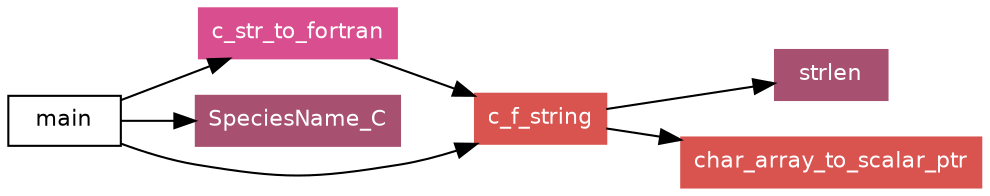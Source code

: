 digraph "program~~main~~CallsGraph" {
	graph [concentrate=true id="program~~main~~CallsGraph" rankdir=LR size="8.90625,1000.0"]
	node [fontname=Helvetica fontsize=10.5 height=0.0 margin=0.08 shape=box]
	edge [fontname=Helvetica fontsize=9.5]
		"program~main" [label=main]
		graph [concentrate=false]
		"proc~c_str_to_fortran" [label=c_str_to_fortran URL="../proc/c_str_to_fortran.html" color="#d94e8f" fontcolor=white style=filled]
		"interface~speciesname_c" [label=SpeciesName_C URL="../interface/speciesname_c.html" color="#A7506F" fontcolor=white style=filled]
		"proc~c_f_string" [label=c_f_string URL="../proc/c_f_string.html" color="#d9534f" fontcolor=white style=filled]
		graph [concentrate=false]
		graph [concentrate=false]
			"proc~c_str_to_fortran" -> "proc~c_f_string" [color="#000000"]
		graph [concentrate=false]
		graph [concentrate=false]
		graph [concentrate=false]
		"interface~strlen" [label=strlen URL="../interface/strlen.html" color="#A7506F" fontcolor=white style=filled]
		"none~char_array_to_scalar_ptr" [label=char_array_to_scalar_ptr color="#d9534f" fontcolor=white style=filled]
		graph [concentrate=false]
		graph [concentrate=false]
		graph [concentrate=false]
		graph [concentrate=false]
		graph [concentrate=false]
			"proc~c_f_string" -> "interface~strlen" [color="#000000"]
			"proc~c_f_string" -> "none~char_array_to_scalar_ptr" [color="#000000"]
		graph [concentrate=false]
			"program~main" -> "proc~c_str_to_fortran" [color="#000000"]
			"program~main" -> "interface~speciesname_c" [color="#000000"]
			"program~main" -> "proc~c_f_string" [color="#000000"]
		graph [concentrate=false]
}
